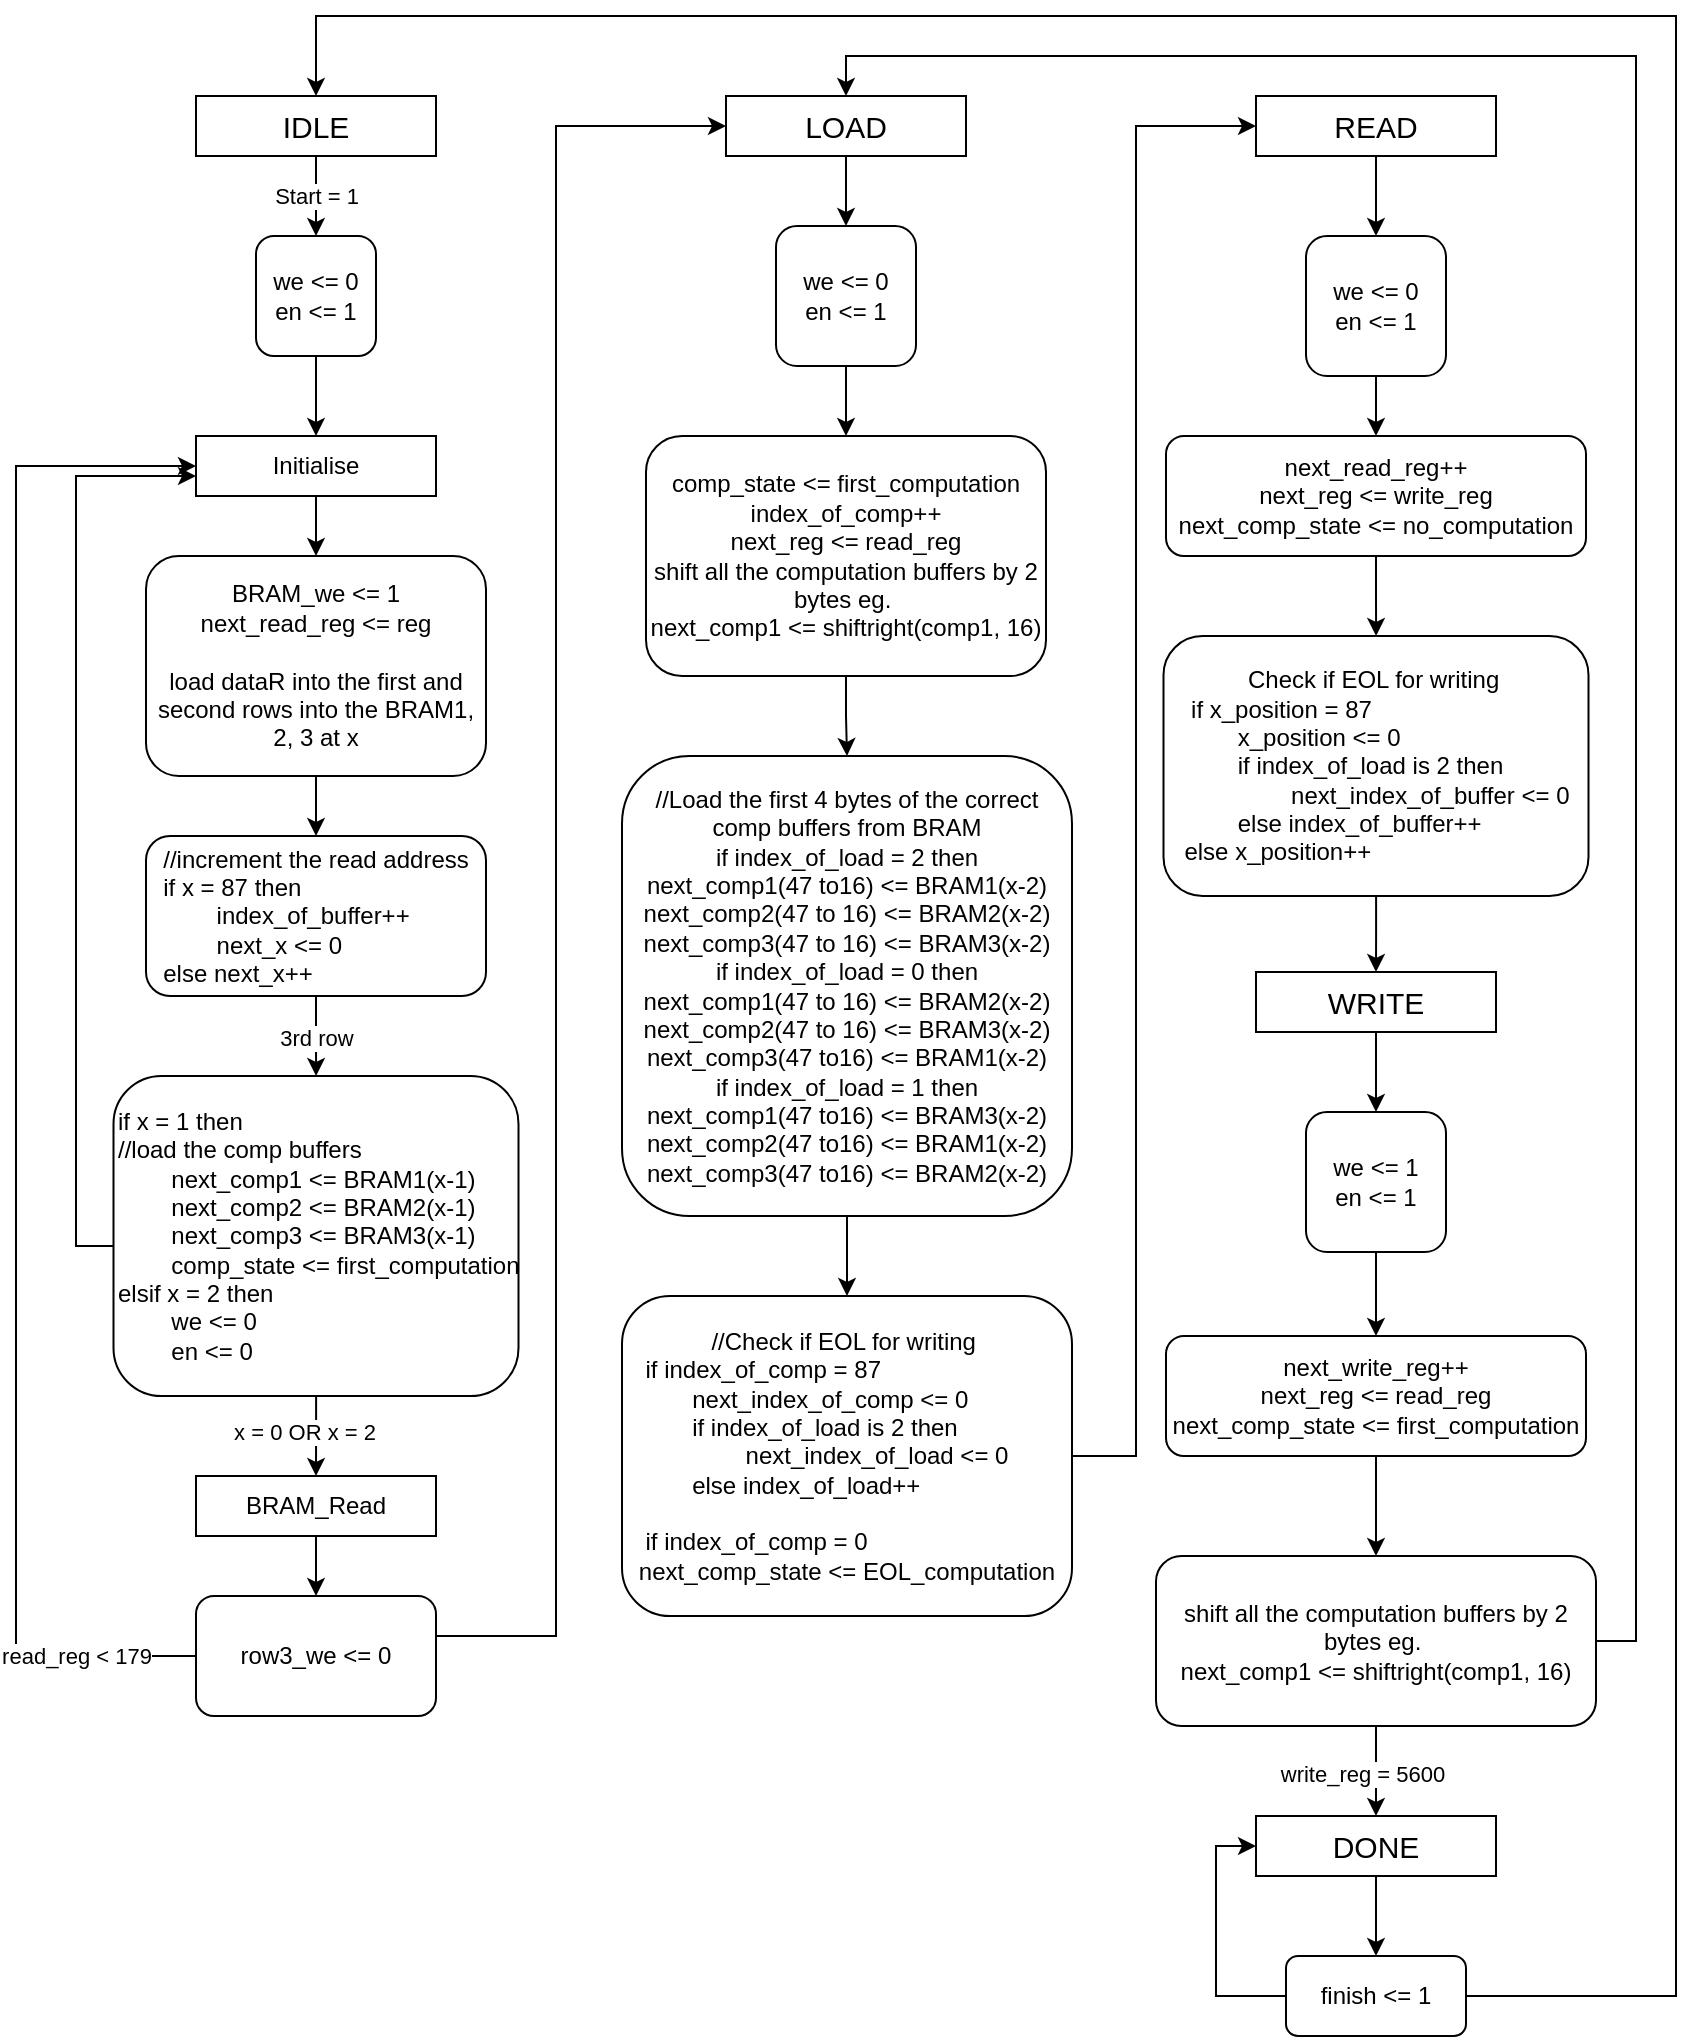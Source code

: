 <mxfile version="24.8.4">
  <diagram name="Page-1" id="_fyHKj-pb873lGWuPYIS">
    <mxGraphModel dx="1088" dy="442" grid="1" gridSize="10" guides="1" tooltips="1" connect="1" arrows="1" fold="1" page="1" pageScale="1" pageWidth="850" pageHeight="1100" math="0" shadow="0">
      <root>
        <mxCell id="0" />
        <mxCell id="1" parent="0" />
        <mxCell id="wCavkgwu3jhfCD6TrIgX-13" value="" style="edgeStyle=orthogonalEdgeStyle;rounded=0;orthogonalLoop=1;jettySize=auto;html=1;" edge="1" parent="1" source="wCavkgwu3jhfCD6TrIgX-9" target="wCavkgwu3jhfCD6TrIgX-10">
          <mxGeometry relative="1" as="geometry" />
        </mxCell>
        <mxCell id="wCavkgwu3jhfCD6TrIgX-15" value="Start = 1" style="edgeLabel;html=1;align=center;verticalAlign=middle;resizable=0;points=[];" vertex="1" connectable="0" parent="wCavkgwu3jhfCD6TrIgX-13">
          <mxGeometry x="0.233" y="-4" relative="1" as="geometry">
            <mxPoint x="4" y="-5" as="offset" />
          </mxGeometry>
        </mxCell>
        <mxCell id="wCavkgwu3jhfCD6TrIgX-9" value="IDLE" style="rounded=0;whiteSpace=wrap;html=1;fontSize=15;" vertex="1" parent="1">
          <mxGeometry x="100" y="80" width="120" height="30" as="geometry" />
        </mxCell>
        <mxCell id="wCavkgwu3jhfCD6TrIgX-14" value="" style="edgeStyle=orthogonalEdgeStyle;rounded=0;orthogonalLoop=1;jettySize=auto;html=1;" edge="1" parent="1" source="wCavkgwu3jhfCD6TrIgX-10" target="wCavkgwu3jhfCD6TrIgX-11">
          <mxGeometry relative="1" as="geometry" />
        </mxCell>
        <mxCell id="wCavkgwu3jhfCD6TrIgX-10" value="we &amp;lt;= 0&lt;div&gt;en &amp;lt;= 1&lt;/div&gt;" style="rounded=1;whiteSpace=wrap;html=1;" vertex="1" parent="1">
          <mxGeometry x="130" y="150" width="60" height="60" as="geometry" />
        </mxCell>
        <mxCell id="wCavkgwu3jhfCD6TrIgX-16" value="" style="edgeStyle=orthogonalEdgeStyle;rounded=0;orthogonalLoop=1;jettySize=auto;html=1;" edge="1" parent="1" source="wCavkgwu3jhfCD6TrIgX-11" target="wCavkgwu3jhfCD6TrIgX-12">
          <mxGeometry relative="1" as="geometry" />
        </mxCell>
        <mxCell id="wCavkgwu3jhfCD6TrIgX-11" value="Initialise" style="rounded=0;whiteSpace=wrap;html=1;" vertex="1" parent="1">
          <mxGeometry x="100" y="250" width="120" height="30" as="geometry" />
        </mxCell>
        <mxCell id="wCavkgwu3jhfCD6TrIgX-33" value="" style="edgeStyle=orthogonalEdgeStyle;rounded=0;orthogonalLoop=1;jettySize=auto;html=1;" edge="1" parent="1" source="wCavkgwu3jhfCD6TrIgX-12" target="wCavkgwu3jhfCD6TrIgX-32">
          <mxGeometry relative="1" as="geometry" />
        </mxCell>
        <mxCell id="wCavkgwu3jhfCD6TrIgX-12" value="&lt;div&gt;BRAM_we &amp;lt;= 1&lt;/div&gt;&lt;div&gt;next_read_reg &amp;lt;= reg&lt;/div&gt;&lt;div&gt;&lt;br&gt;&lt;/div&gt;load dataR into the first and second rows into the BRAM1, 2, 3 at x" style="rounded=1;whiteSpace=wrap;html=1;" vertex="1" parent="1">
          <mxGeometry x="75" y="310" width="170" height="110" as="geometry" />
        </mxCell>
        <mxCell id="wCavkgwu3jhfCD6TrIgX-24" value="" style="edgeStyle=orthogonalEdgeStyle;rounded=0;orthogonalLoop=1;jettySize=auto;html=1;" edge="1" parent="1" source="wCavkgwu3jhfCD6TrIgX-20" target="wCavkgwu3jhfCD6TrIgX-23">
          <mxGeometry relative="1" as="geometry" />
        </mxCell>
        <mxCell id="wCavkgwu3jhfCD6TrIgX-31" value="x = 0 OR x = 2" style="edgeLabel;html=1;align=center;verticalAlign=middle;resizable=0;points=[];" vertex="1" connectable="0" parent="wCavkgwu3jhfCD6TrIgX-24">
          <mxGeometry x="-0.133" y="-6" relative="1" as="geometry">
            <mxPoint as="offset" />
          </mxGeometry>
        </mxCell>
        <mxCell id="wCavkgwu3jhfCD6TrIgX-39" style="edgeStyle=orthogonalEdgeStyle;rounded=0;orthogonalLoop=1;jettySize=auto;html=1;" edge="1" parent="1" source="wCavkgwu3jhfCD6TrIgX-20">
          <mxGeometry relative="1" as="geometry">
            <mxPoint x="100" y="270.0" as="targetPoint" />
            <Array as="points">
              <mxPoint x="40" y="655" />
              <mxPoint x="40" y="270" />
            </Array>
          </mxGeometry>
        </mxCell>
        <mxCell id="wCavkgwu3jhfCD6TrIgX-20" value="if x = 1 then&lt;div&gt;//load the comp buffers&lt;br&gt;&lt;div&gt;&lt;span style=&quot;white-space: pre;&quot;&gt;&#x9;&lt;/span&gt;next_comp1 &amp;lt;= BRAM1(x-1)&lt;/div&gt;&lt;div&gt;&lt;div&gt;&lt;span style=&quot;background-color: initial;&quot;&gt;&lt;span style=&quot;white-space: pre;&quot;&gt;&#x9;&lt;/span&gt;next_&lt;/span&gt;comp2 &amp;lt;= BRAM2(x-1)&lt;/div&gt;&lt;div&gt;&lt;div&gt;&lt;span style=&quot;background-color: initial;&quot;&gt;&lt;span style=&quot;white-space: pre;&quot;&gt;&#x9;&lt;/span&gt;next_&lt;/span&gt;comp3 &amp;lt;= BRAM3(x-1)&lt;/div&gt;&lt;div&gt;&lt;span style=&quot;background-color: initial;&quot;&gt;&lt;span style=&quot;white-space: pre;&quot;&gt;&#x9;&lt;/span&gt;comp_state &amp;lt;= first_computation&lt;/span&gt;&lt;/div&gt;&lt;div&gt;&lt;span style=&quot;background-color: initial;&quot;&gt;elsif x = 2 then&lt;/span&gt;&lt;/div&gt;&lt;/div&gt;&lt;/div&gt;&lt;div&gt;&lt;span style=&quot;white-space: pre;&quot;&gt;&#x9;&lt;/span&gt;we &amp;lt;= 0&lt;/div&gt;&lt;div&gt;&lt;span style=&quot;white-space: pre;&quot;&gt;&#x9;&lt;/span&gt;en &amp;lt;= 0&lt;/div&gt;&lt;/div&gt;" style="rounded=1;whiteSpace=wrap;html=1;align=left;" vertex="1" parent="1">
          <mxGeometry x="58.75" y="570" width="202.5" height="160" as="geometry" />
        </mxCell>
        <mxCell id="wCavkgwu3jhfCD6TrIgX-29" value="" style="edgeStyle=orthogonalEdgeStyle;rounded=0;orthogonalLoop=1;jettySize=auto;html=1;" edge="1" parent="1" source="wCavkgwu3jhfCD6TrIgX-23" target="wCavkgwu3jhfCD6TrIgX-26">
          <mxGeometry relative="1" as="geometry" />
        </mxCell>
        <mxCell id="wCavkgwu3jhfCD6TrIgX-23" value="BRAM_Read" style="rounded=0;whiteSpace=wrap;html=1;" vertex="1" parent="1">
          <mxGeometry x="100" y="770" width="120" height="30" as="geometry" />
        </mxCell>
        <mxCell id="wCavkgwu3jhfCD6TrIgX-27" style="edgeStyle=orthogonalEdgeStyle;rounded=0;orthogonalLoop=1;jettySize=auto;html=1;exitX=0;exitY=0.5;exitDx=0;exitDy=0;entryX=0;entryY=0.5;entryDx=0;entryDy=0;" edge="1" parent="1" source="wCavkgwu3jhfCD6TrIgX-26" target="wCavkgwu3jhfCD6TrIgX-11">
          <mxGeometry relative="1" as="geometry">
            <Array as="points">
              <mxPoint x="10" y="860" />
              <mxPoint x="10" y="265" />
            </Array>
          </mxGeometry>
        </mxCell>
        <mxCell id="wCavkgwu3jhfCD6TrIgX-40" value="read_reg &amp;lt; 179" style="edgeLabel;html=1;align=center;verticalAlign=middle;resizable=0;points=[];" vertex="1" connectable="0" parent="wCavkgwu3jhfCD6TrIgX-27">
          <mxGeometry x="-0.907" y="-1" relative="1" as="geometry">
            <mxPoint x="-24" y="1" as="offset" />
          </mxGeometry>
        </mxCell>
        <mxCell id="wCavkgwu3jhfCD6TrIgX-37" style="edgeStyle=orthogonalEdgeStyle;rounded=0;orthogonalLoop=1;jettySize=auto;html=1;entryX=0;entryY=0.5;entryDx=0;entryDy=0;" edge="1" parent="1" source="wCavkgwu3jhfCD6TrIgX-26" target="wCavkgwu3jhfCD6TrIgX-36">
          <mxGeometry relative="1" as="geometry">
            <Array as="points">
              <mxPoint x="280" y="850" />
              <mxPoint x="280" y="95" />
            </Array>
          </mxGeometry>
        </mxCell>
        <mxCell id="wCavkgwu3jhfCD6TrIgX-26" value="row3_we &amp;lt;= 0" style="rounded=1;whiteSpace=wrap;html=1;" vertex="1" parent="1">
          <mxGeometry x="100" y="830" width="120" height="60" as="geometry" />
        </mxCell>
        <mxCell id="wCavkgwu3jhfCD6TrIgX-34" value="" style="edgeStyle=orthogonalEdgeStyle;rounded=0;orthogonalLoop=1;jettySize=auto;html=1;" edge="1" parent="1" source="wCavkgwu3jhfCD6TrIgX-32" target="wCavkgwu3jhfCD6TrIgX-20">
          <mxGeometry relative="1" as="geometry" />
        </mxCell>
        <mxCell id="wCavkgwu3jhfCD6TrIgX-35" value="3rd row" style="edgeLabel;html=1;align=center;verticalAlign=middle;resizable=0;points=[];" vertex="1" connectable="0" parent="wCavkgwu3jhfCD6TrIgX-34">
          <mxGeometry x="0.313" y="6" relative="1" as="geometry">
            <mxPoint x="-6" y="-6" as="offset" />
          </mxGeometry>
        </mxCell>
        <mxCell id="wCavkgwu3jhfCD6TrIgX-32" value="&lt;div&gt;//increment the read address&lt;/div&gt;&lt;div style=&quot;text-align: left;&quot;&gt;&lt;span style=&quot;background-color: initial;&quot;&gt;if x = 87 then&lt;/span&gt;&lt;/div&gt;&lt;div style=&quot;text-align: left;&quot;&gt;&lt;span style=&quot;background-color: initial;&quot;&gt;&lt;span style=&quot;white-space: pre;&quot;&gt;&#x9;&lt;/span&gt;index_of_buffer++&lt;/span&gt;&lt;span style=&quot;background-color: initial;&quot;&gt;&amp;nbsp;&lt;/span&gt;&lt;/div&gt;&lt;div style=&quot;text-align: left;&quot;&gt;&lt;span style=&quot;background-color: initial;&quot;&gt;&lt;span style=&quot;white-space: pre;&quot;&gt;&#x9;&lt;/span&gt;next_x &amp;lt;= 0&lt;/span&gt;&lt;/div&gt;&lt;div style=&quot;text-align: left;&quot;&gt;else next_&lt;span style=&quot;background-color: initial;&quot;&gt;x++&lt;/span&gt;&lt;/div&gt;" style="rounded=1;whiteSpace=wrap;html=1;" vertex="1" parent="1">
          <mxGeometry x="75" y="450" width="170" height="80" as="geometry" />
        </mxCell>
        <mxCell id="wCavkgwu3jhfCD6TrIgX-72" value="" style="edgeStyle=orthogonalEdgeStyle;rounded=0;orthogonalLoop=1;jettySize=auto;html=1;" edge="1" parent="1" source="wCavkgwu3jhfCD6TrIgX-36" target="wCavkgwu3jhfCD6TrIgX-71">
          <mxGeometry relative="1" as="geometry" />
        </mxCell>
        <mxCell id="wCavkgwu3jhfCD6TrIgX-36" value="LOAD" style="rounded=0;whiteSpace=wrap;html=1;fontSize=15;" vertex="1" parent="1">
          <mxGeometry x="365" y="80" width="120" height="30" as="geometry" />
        </mxCell>
        <mxCell id="wCavkgwu3jhfCD6TrIgX-74" value="" style="edgeStyle=orthogonalEdgeStyle;rounded=0;orthogonalLoop=1;jettySize=auto;html=1;" edge="1" parent="1" source="wCavkgwu3jhfCD6TrIgX-41" target="wCavkgwu3jhfCD6TrIgX-42">
          <mxGeometry relative="1" as="geometry" />
        </mxCell>
        <mxCell id="wCavkgwu3jhfCD6TrIgX-41" value="&lt;div style=&quot;&quot;&gt;&lt;span style=&quot;background-color: initial;&quot;&gt;comp_state &amp;lt;= first_computation&lt;/span&gt;&lt;/div&gt;&lt;div&gt;&lt;span style=&quot;background-color: initial;&quot;&gt;index_of_comp++&lt;/span&gt;&lt;/div&gt;&lt;div&gt;next_reg &amp;lt;= read_reg&lt;/div&gt;&lt;div&gt;&lt;div&gt;&lt;span style=&quot;background-color: initial;&quot;&gt;shift all the computation buffers by 2 bytes eg.&amp;nbsp;&lt;/span&gt;&lt;/div&gt;&lt;div&gt;&lt;span style=&quot;background-color: initial;&quot;&gt;next_comp1 &amp;lt;= shiftright(comp1, 16)&lt;/span&gt;&lt;/div&gt;&lt;div&gt;&lt;div&gt;&lt;div&gt;&lt;/div&gt;&lt;/div&gt;&lt;/div&gt;&lt;/div&gt;" style="rounded=1;whiteSpace=wrap;html=1;" vertex="1" parent="1">
          <mxGeometry x="325" y="250" width="200" height="120" as="geometry" />
        </mxCell>
        <mxCell id="wCavkgwu3jhfCD6TrIgX-75" value="" style="edgeStyle=orthogonalEdgeStyle;rounded=0;orthogonalLoop=1;jettySize=auto;html=1;" edge="1" parent="1" source="wCavkgwu3jhfCD6TrIgX-42" target="wCavkgwu3jhfCD6TrIgX-43">
          <mxGeometry relative="1" as="geometry" />
        </mxCell>
        <mxCell id="wCavkgwu3jhfCD6TrIgX-42" value="&lt;div&gt;//Load&amp;nbsp;&lt;span style=&quot;background-color: initial;&quot;&gt;the first 4 bytes&lt;/span&gt;&lt;span style=&quot;background-color: initial;&quot;&gt;&amp;nbsp;of the&amp;nbsp;&lt;/span&gt;&lt;span style=&quot;background-color: initial;&quot;&gt;correct comp buffers from BRAM&lt;/span&gt;&lt;/div&gt;if index_of_load&amp;nbsp;= 2 then&lt;div&gt;next_comp1(47 to16) &amp;lt;= BRAM1(x-2)&lt;/div&gt;&lt;div&gt;next_comp2(47 to 16) &amp;lt;= BRAM2(x-2)&lt;/div&gt;&lt;div&gt;next_comp3(47 to 16) &amp;lt;= BRAM3(x-2)&lt;/div&gt;&lt;div&gt;if index_of_load = 0 then&lt;/div&gt;&lt;div&gt;next_comp1(47 to 16) &amp;lt;= BRAM2(x-2)&lt;/div&gt;&lt;div&gt;next_comp2(47 to 16) &amp;lt;= BRAM3(x-2)&lt;/div&gt;&lt;div&gt;next_comp3(47 to16) &amp;lt;= BRAM1(x-2)&lt;/div&gt;&lt;div&gt;if index_of_load = 1 then&lt;/div&gt;&lt;div&gt;next_comp1(47 to16) &amp;lt;= BRAM3(x-2)&lt;/div&gt;&lt;div&gt;next_comp2(47 to16) &amp;lt;= BRAM1(x-2)&lt;/div&gt;&lt;div&gt;next_comp3(47 to16) &amp;lt;= BRAM2(x-2)&lt;/div&gt;" style="rounded=1;whiteSpace=wrap;html=1;" vertex="1" parent="1">
          <mxGeometry x="313" y="410" width="225" height="230" as="geometry" />
        </mxCell>
        <mxCell id="wCavkgwu3jhfCD6TrIgX-76" style="edgeStyle=orthogonalEdgeStyle;rounded=0;orthogonalLoop=1;jettySize=auto;html=1;entryX=0;entryY=0.5;entryDx=0;entryDy=0;" edge="1" parent="1" source="wCavkgwu3jhfCD6TrIgX-43" target="wCavkgwu3jhfCD6TrIgX-46">
          <mxGeometry relative="1" as="geometry">
            <Array as="points">
              <mxPoint x="570" y="760" />
              <mxPoint x="570" y="95" />
            </Array>
          </mxGeometry>
        </mxCell>
        <mxCell id="wCavkgwu3jhfCD6TrIgX-43" value="&lt;div&gt;//Check if EOL for writing&amp;nbsp;&lt;/div&gt;&lt;div style=&quot;text-align: left;&quot;&gt;&amp;nbsp;if index_of_comp = 87&lt;/div&gt;&lt;div style=&quot;text-align: left;&quot;&gt;&lt;span style=&quot;background-color: initial;&quot;&gt;&lt;span style=&quot;white-space: pre;&quot;&gt;&#x9;&lt;/span&gt;next_index_of_comp &amp;lt;= 0&lt;/span&gt;&lt;span style=&quot;background-color: initial;&quot;&gt;&amp;nbsp;&lt;/span&gt;&lt;/div&gt;&lt;div style=&quot;text-align: left;&quot;&gt;&lt;span style=&quot;background-color: initial;&quot;&gt;&lt;span style=&quot;white-space: pre;&quot;&gt;&#x9;&lt;/span&gt;if index_of_load is 2 then&lt;/span&gt;&lt;/div&gt;&lt;div&gt;&lt;div style=&quot;text-align: left;&quot;&gt;&lt;span style=&quot;white-space: pre;&quot;&gt;&#x9;&lt;span style=&quot;white-space: pre;&quot;&gt;&#x9;&lt;/span&gt;&lt;/span&gt;next_index_of_load &amp;lt;= 0&lt;span style=&quot;background-color: initial;&quot;&gt;&lt;/span&gt;&lt;/div&gt;&lt;div style=&quot;text-align: left;&quot;&gt;&lt;span style=&quot;white-space: pre;&quot;&gt;&#x9;&lt;/span&gt;else index_of_load++&amp;nbsp;&lt;/div&gt;&lt;/div&gt;&lt;div&gt;&lt;br&gt;&lt;/div&gt;&lt;div&gt;&lt;div style=&quot;text-align: left;&quot;&gt;&amp;nbsp;if index_of_comp = 0&lt;/div&gt;&lt;/div&gt;&lt;div style=&quot;text-align: left;&quot;&gt;next_comp_state &amp;lt;= EOL_computation&lt;/div&gt;" style="rounded=1;whiteSpace=wrap;html=1;" vertex="1" parent="1">
          <mxGeometry x="313" y="680" width="225" height="160" as="geometry" />
        </mxCell>
        <mxCell id="wCavkgwu3jhfCD6TrIgX-69" value="" style="edgeStyle=orthogonalEdgeStyle;rounded=0;orthogonalLoop=1;jettySize=auto;html=1;" edge="1" parent="1" source="wCavkgwu3jhfCD6TrIgX-46" target="wCavkgwu3jhfCD6TrIgX-48">
          <mxGeometry relative="1" as="geometry" />
        </mxCell>
        <mxCell id="wCavkgwu3jhfCD6TrIgX-46" value="READ" style="rounded=0;whiteSpace=wrap;html=1;fontSize=15;" vertex="1" parent="1">
          <mxGeometry x="630" y="80" width="120" height="30" as="geometry" />
        </mxCell>
        <mxCell id="wCavkgwu3jhfCD6TrIgX-79" value="" style="edgeStyle=orthogonalEdgeStyle;rounded=0;orthogonalLoop=1;jettySize=auto;html=1;entryX=0.5;entryY=0;entryDx=0;entryDy=0;" edge="1" parent="1" source="wCavkgwu3jhfCD6TrIgX-47" target="wCavkgwu3jhfCD6TrIgX-50">
          <mxGeometry relative="1" as="geometry" />
        </mxCell>
        <mxCell id="wCavkgwu3jhfCD6TrIgX-47" value="&lt;div&gt;Check if EOL for writing&amp;nbsp;&lt;/div&gt;&lt;div style=&quot;text-align: left;&quot;&gt;&amp;nbsp;if x_position = 87&lt;/div&gt;&lt;div style=&quot;text-align: left;&quot;&gt;&lt;span style=&quot;background-color: initial;&quot;&gt;&lt;span style=&quot;white-space: pre;&quot;&gt;&#x9;&lt;/span&gt;&lt;/span&gt;x_position&amp;nbsp;&lt;span style=&quot;background-color: initial;&quot;&gt;&amp;lt;= 0&lt;/span&gt;&lt;span style=&quot;background-color: initial;&quot;&gt;&amp;nbsp;&lt;/span&gt;&lt;/div&gt;&lt;div style=&quot;text-align: left;&quot;&gt;&lt;span style=&quot;background-color: initial;&quot;&gt;&lt;span style=&quot;white-space: pre;&quot;&gt;&#x9;&lt;/span&gt;if index_of_load is 2 then&lt;/span&gt;&lt;/div&gt;&lt;div&gt;&lt;div style=&quot;text-align: left;&quot;&gt;&lt;span style=&quot;white-space: pre;&quot;&gt;&#x9;&lt;span style=&quot;white-space: pre;&quot;&gt;&#x9;&lt;/span&gt;&lt;/span&gt;next_index_of_buffer &amp;lt;= 0&lt;span style=&quot;background-color: initial;&quot;&gt;&lt;/span&gt;&lt;/div&gt;&lt;div style=&quot;text-align: left;&quot;&gt;&lt;span style=&quot;white-space: pre;&quot;&gt;&#x9;&lt;/span&gt;else index_of_buffer++&lt;/div&gt;&lt;/div&gt;&lt;div style=&quot;text-align: left;&quot;&gt;else&amp;nbsp;&lt;span style=&quot;background-color: initial;&quot;&gt;x_position++&lt;/span&gt;&lt;/div&gt;" style="rounded=1;whiteSpace=wrap;html=1;" vertex="1" parent="1">
          <mxGeometry x="583.75" y="350" width="212.5" height="130" as="geometry" />
        </mxCell>
        <mxCell id="wCavkgwu3jhfCD6TrIgX-67" value="" style="edgeStyle=orthogonalEdgeStyle;rounded=0;orthogonalLoop=1;jettySize=auto;html=1;" edge="1" parent="1" source="wCavkgwu3jhfCD6TrIgX-48" target="wCavkgwu3jhfCD6TrIgX-49">
          <mxGeometry relative="1" as="geometry" />
        </mxCell>
        <mxCell id="wCavkgwu3jhfCD6TrIgX-48" value="we &amp;lt;= 0&lt;div&gt;en &amp;lt;= 1&lt;/div&gt;" style="rounded=1;whiteSpace=wrap;html=1;" vertex="1" parent="1">
          <mxGeometry x="655" y="150" width="70" height="70" as="geometry" />
        </mxCell>
        <mxCell id="wCavkgwu3jhfCD6TrIgX-68" value="" style="edgeStyle=orthogonalEdgeStyle;rounded=0;orthogonalLoop=1;jettySize=auto;html=1;" edge="1" parent="1" source="wCavkgwu3jhfCD6TrIgX-49" target="wCavkgwu3jhfCD6TrIgX-47">
          <mxGeometry relative="1" as="geometry" />
        </mxCell>
        <mxCell id="wCavkgwu3jhfCD6TrIgX-49" value="next_read_reg++&lt;div&gt;next_reg &amp;lt;= write_reg&lt;/div&gt;&lt;div&gt;next_comp_state &amp;lt;= no_computation&lt;/div&gt;" style="rounded=1;whiteSpace=wrap;html=1;" vertex="1" parent="1">
          <mxGeometry x="585" y="250" width="210" height="60" as="geometry" />
        </mxCell>
        <mxCell id="wCavkgwu3jhfCD6TrIgX-80" value="" style="edgeStyle=orthogonalEdgeStyle;rounded=0;orthogonalLoop=1;jettySize=auto;html=1;" edge="1" parent="1" source="wCavkgwu3jhfCD6TrIgX-50" target="wCavkgwu3jhfCD6TrIgX-51">
          <mxGeometry relative="1" as="geometry" />
        </mxCell>
        <mxCell id="wCavkgwu3jhfCD6TrIgX-50" value="WRITE" style="rounded=0;whiteSpace=wrap;html=1;fontSize=15;" vertex="1" parent="1">
          <mxGeometry x="630" y="518" width="120" height="30" as="geometry" />
        </mxCell>
        <mxCell id="wCavkgwu3jhfCD6TrIgX-81" value="" style="edgeStyle=orthogonalEdgeStyle;rounded=0;orthogonalLoop=1;jettySize=auto;html=1;" edge="1" parent="1" source="wCavkgwu3jhfCD6TrIgX-51" target="wCavkgwu3jhfCD6TrIgX-52">
          <mxGeometry relative="1" as="geometry" />
        </mxCell>
        <mxCell id="wCavkgwu3jhfCD6TrIgX-51" value="we &amp;lt;= 1&lt;div&gt;en &amp;lt;= 1&lt;/div&gt;" style="rounded=1;whiteSpace=wrap;html=1;" vertex="1" parent="1">
          <mxGeometry x="655" y="588" width="70" height="70" as="geometry" />
        </mxCell>
        <mxCell id="wCavkgwu3jhfCD6TrIgX-82" value="" style="edgeStyle=orthogonalEdgeStyle;rounded=0;orthogonalLoop=1;jettySize=auto;html=1;" edge="1" parent="1" source="wCavkgwu3jhfCD6TrIgX-52" target="wCavkgwu3jhfCD6TrIgX-53">
          <mxGeometry relative="1" as="geometry" />
        </mxCell>
        <mxCell id="wCavkgwu3jhfCD6TrIgX-52" value="next_write_reg++&lt;div&gt;next_reg &amp;lt;= read_reg&lt;/div&gt;&lt;div&gt;next_comp_state &amp;lt;= first_computation&lt;/div&gt;" style="rounded=1;whiteSpace=wrap;html=1;" vertex="1" parent="1">
          <mxGeometry x="585" y="700" width="210" height="60" as="geometry" />
        </mxCell>
        <mxCell id="wCavkgwu3jhfCD6TrIgX-59" value="" style="edgeStyle=orthogonalEdgeStyle;rounded=0;orthogonalLoop=1;jettySize=auto;html=1;" edge="1" parent="1" source="wCavkgwu3jhfCD6TrIgX-53" target="wCavkgwu3jhfCD6TrIgX-58">
          <mxGeometry relative="1" as="geometry" />
        </mxCell>
        <mxCell id="wCavkgwu3jhfCD6TrIgX-60" value="write_reg = 5600" style="edgeLabel;html=1;align=center;verticalAlign=middle;resizable=0;points=[];" vertex="1" connectable="0" parent="wCavkgwu3jhfCD6TrIgX-59">
          <mxGeometry x="-0.002" y="-7" relative="1" as="geometry">
            <mxPoint y="1" as="offset" />
          </mxGeometry>
        </mxCell>
        <mxCell id="wCavkgwu3jhfCD6TrIgX-78" style="edgeStyle=orthogonalEdgeStyle;rounded=0;orthogonalLoop=1;jettySize=auto;html=1;entryX=0.5;entryY=0;entryDx=0;entryDy=0;" edge="1" parent="1" source="wCavkgwu3jhfCD6TrIgX-53" target="wCavkgwu3jhfCD6TrIgX-36">
          <mxGeometry relative="1" as="geometry">
            <Array as="points">
              <mxPoint x="820" y="853" />
              <mxPoint x="820" y="60" />
              <mxPoint x="425" y="60" />
            </Array>
          </mxGeometry>
        </mxCell>
        <mxCell id="wCavkgwu3jhfCD6TrIgX-53" value="&lt;div&gt;&lt;span style=&quot;background-color: initial;&quot;&gt;shift all the computation buffers by 2 bytes eg.&amp;nbsp;&lt;/span&gt;&lt;/div&gt;&lt;div&gt;&lt;div&gt;&lt;span style=&quot;background-color: initial;&quot;&gt;next_comp1 &amp;lt;= shiftright(comp1, 16)&lt;/span&gt;&lt;/div&gt;&lt;div&gt;&lt;div&gt;&lt;div&gt;&lt;/div&gt;&lt;/div&gt;&lt;/div&gt;&lt;/div&gt;" style="rounded=1;whiteSpace=wrap;html=1;" vertex="1" parent="1">
          <mxGeometry x="580" y="810" width="220" height="85" as="geometry" />
        </mxCell>
        <mxCell id="wCavkgwu3jhfCD6TrIgX-65" style="edgeStyle=orthogonalEdgeStyle;rounded=0;orthogonalLoop=1;jettySize=auto;html=1;entryX=0;entryY=0.5;entryDx=0;entryDy=0;" edge="1" parent="1" source="wCavkgwu3jhfCD6TrIgX-54" target="wCavkgwu3jhfCD6TrIgX-58">
          <mxGeometry relative="1" as="geometry">
            <Array as="points">
              <mxPoint x="610" y="1030" />
              <mxPoint x="610" y="955" />
            </Array>
          </mxGeometry>
        </mxCell>
        <mxCell id="wCavkgwu3jhfCD6TrIgX-77" style="edgeStyle=orthogonalEdgeStyle;rounded=0;orthogonalLoop=1;jettySize=auto;html=1;entryX=0.5;entryY=0;entryDx=0;entryDy=0;" edge="1" parent="1" source="wCavkgwu3jhfCD6TrIgX-54" target="wCavkgwu3jhfCD6TrIgX-9">
          <mxGeometry relative="1" as="geometry">
            <Array as="points">
              <mxPoint x="840" y="1030" />
              <mxPoint x="840" y="40" />
              <mxPoint x="160" y="40" />
            </Array>
          </mxGeometry>
        </mxCell>
        <mxCell id="wCavkgwu3jhfCD6TrIgX-54" value="&lt;div&gt;finish &amp;lt;= 1&lt;/div&gt;" style="rounded=1;whiteSpace=wrap;html=1;" vertex="1" parent="1">
          <mxGeometry x="645" y="1010" width="90" height="40" as="geometry" />
        </mxCell>
        <mxCell id="wCavkgwu3jhfCD6TrIgX-64" value="" style="edgeStyle=orthogonalEdgeStyle;rounded=0;orthogonalLoop=1;jettySize=auto;html=1;" edge="1" parent="1" source="wCavkgwu3jhfCD6TrIgX-58" target="wCavkgwu3jhfCD6TrIgX-54">
          <mxGeometry relative="1" as="geometry" />
        </mxCell>
        <mxCell id="wCavkgwu3jhfCD6TrIgX-58" value="DONE" style="rounded=0;whiteSpace=wrap;html=1;fontSize=15;" vertex="1" parent="1">
          <mxGeometry x="630" y="940" width="120" height="30" as="geometry" />
        </mxCell>
        <mxCell id="wCavkgwu3jhfCD6TrIgX-73" value="" style="edgeStyle=orthogonalEdgeStyle;rounded=0;orthogonalLoop=1;jettySize=auto;html=1;" edge="1" parent="1" source="wCavkgwu3jhfCD6TrIgX-71" target="wCavkgwu3jhfCD6TrIgX-41">
          <mxGeometry relative="1" as="geometry" />
        </mxCell>
        <mxCell id="wCavkgwu3jhfCD6TrIgX-71" value="we &amp;lt;= 0&lt;div&gt;en &amp;lt;= 1&lt;/div&gt;" style="rounded=1;whiteSpace=wrap;html=1;" vertex="1" parent="1">
          <mxGeometry x="390" y="145" width="70" height="70" as="geometry" />
        </mxCell>
      </root>
    </mxGraphModel>
  </diagram>
</mxfile>
